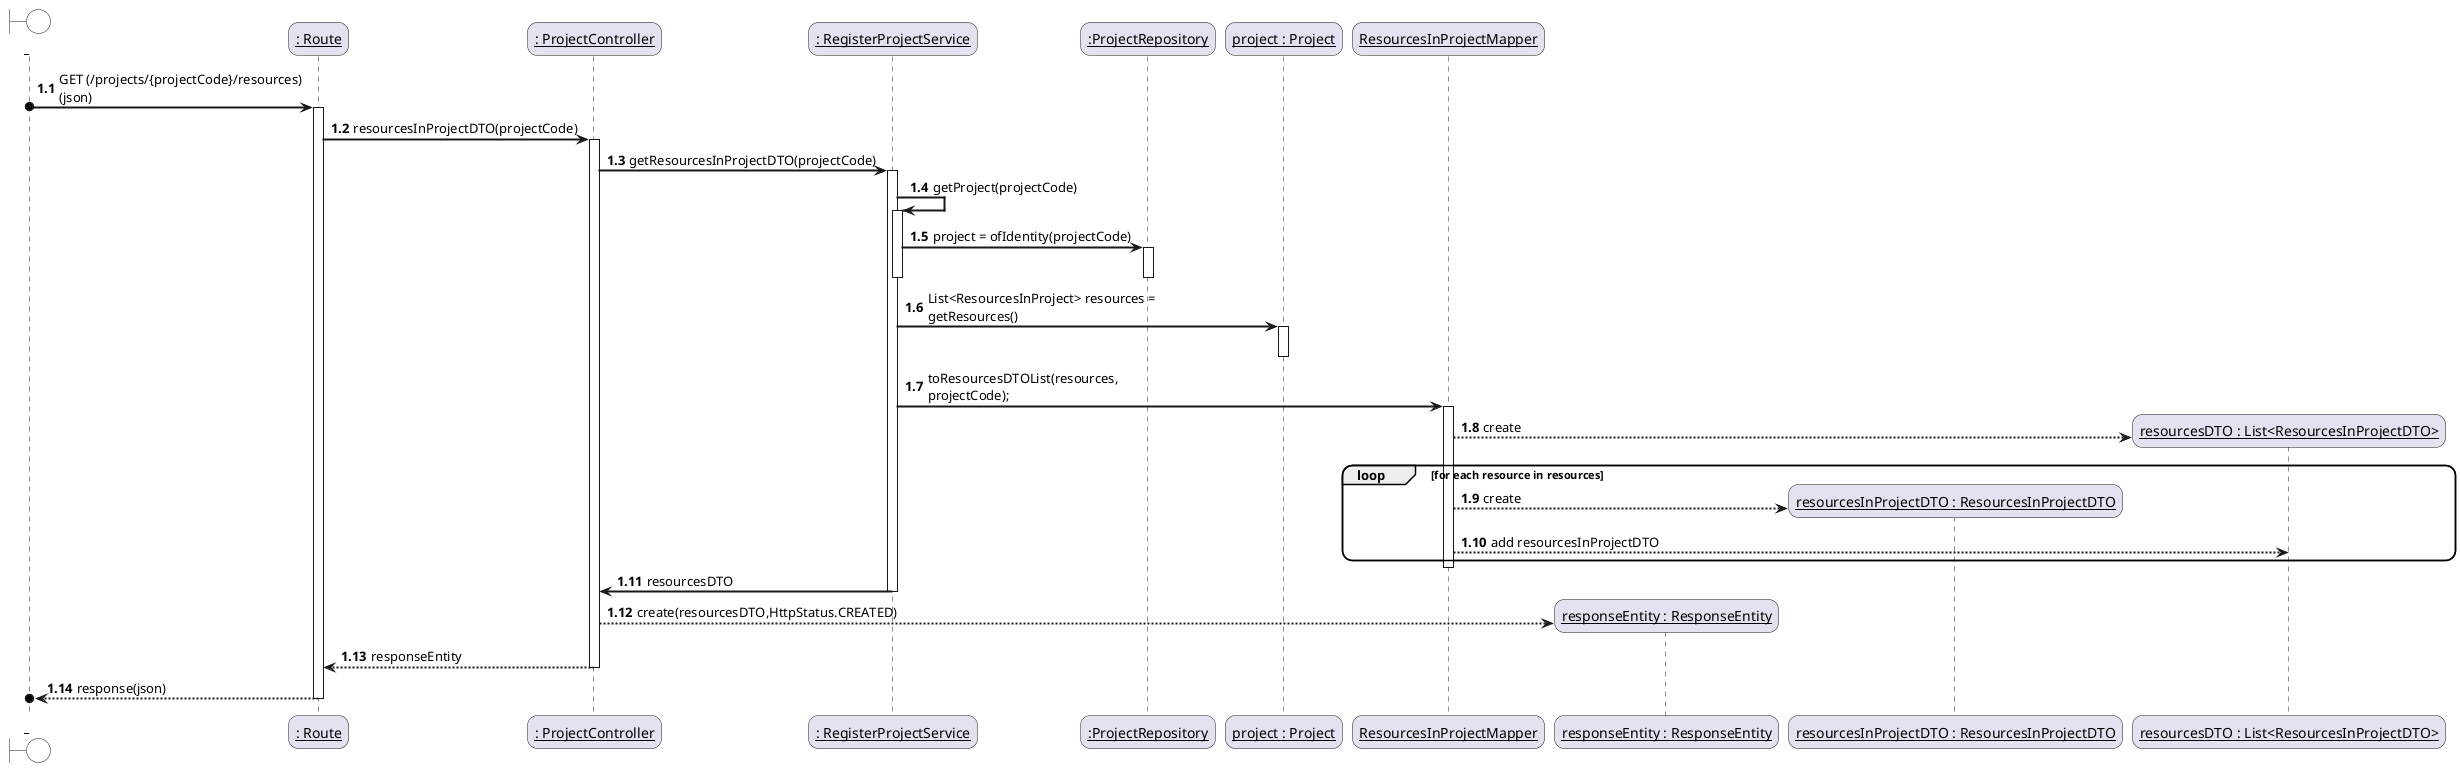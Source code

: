@startuml

autonumber 1.1

skinparam sequenceArrowThickness 2
skinparam roundcorner 20
skinparam maxmessagesize 250
skinparam sequenceParticipant underline

boundary " " #white
participant ": Route" as Route

participant ": ProjectController" as Controller
participant ": RegisterProjectService" as Service
participant ":ProjectRepository" as Repo
participant "project : Project" as Project
participant "ResourcesInProjectMapper" as Mapper
participant "responseEntity : ResponseEntity" as Response
participant "resourcesInProjectDTO : ResourcesInProjectDTO" as DTO
participant "resourcesDTO : List<ResourcesInProjectDTO>" as ListDTO

" " o-> Route : GET (/projects/{projectCode}/resources) (json)
activate Route



Route -> Controller #b: resourcesInProjectDTO(projectCode)


activate Controller

Controller -> Service :  getResourcesInProjectDTO(projectCode)

activate Service

Service -> Service : getProject(projectCode)

activate Service

Service -> Repo : project = ofIdentity(projectCode)
activate Repo
deactivate Repo

deactivate Service

Service -> Project : List<ResourcesInProject> resources = getResources()

activate Project
deactivate Project


Service -> Mapper : toResourcesDTOList(resources, projectCode);
activate Mapper
Mapper --> ListDTO ** : create

loop for each resource in resources
Mapper --> DTO ** : create
Mapper --> ListDTO : add resourcesInProjectDTO
end loop

deactivate Mapper


Service -> Controller : resourcesDTO
deactivate Service




Controller --> Response ** : create(resourcesDTO,HttpStatus.CREATED)
Controller --> Route : responseEntity
deactivate Controller

Route -->o " " : response(json)
deactivate Route

@enduml